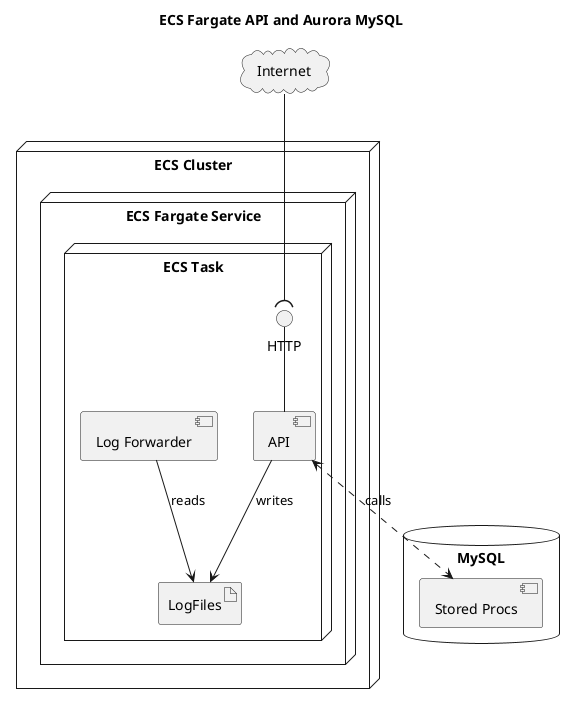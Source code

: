 @startuml

title ECS Fargate API and Aurora MySQL

cloud Internet {
}
 
node "ECS Cluster" {
   node "ECS Fargate Service" {
      node "ECS Task" {
        [API]
        [Log Forwarder] as LF  
        interface HTTP as PORT
        artifact "LogFiles" as LogFiles
      }
  }
} 

database "MySQL" {
    [Stored Procs]
}

Internet -down-( PORT
[API] -up- PORT
LF --> LogFiles : reads
[API] --> LogFiles : writes
API <..> [Stored Procs] : calls

@enduml